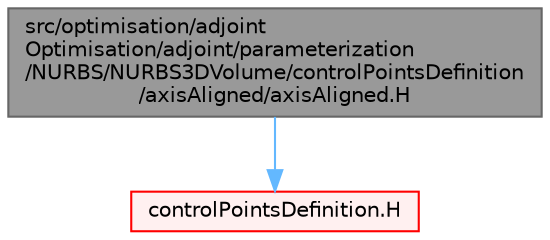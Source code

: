 digraph "src/optimisation/adjointOptimisation/adjoint/parameterization/NURBS/NURBS3DVolume/controlPointsDefinition/axisAligned/axisAligned.H"
{
 // LATEX_PDF_SIZE
  bgcolor="transparent";
  edge [fontname=Helvetica,fontsize=10,labelfontname=Helvetica,labelfontsize=10];
  node [fontname=Helvetica,fontsize=10,shape=box,height=0.2,width=0.4];
  Node1 [id="Node000001",label="src/optimisation/adjoint\lOptimisation/adjoint/parameterization\l/NURBS/NURBS3DVolume/controlPointsDefinition\l/axisAligned/axisAligned.H",height=0.2,width=0.4,color="gray40", fillcolor="grey60", style="filled", fontcolor="black",tooltip=" "];
  Node1 -> Node2 [id="edge1_Node000001_Node000002",color="steelblue1",style="solid",tooltip=" "];
  Node2 [id="Node000002",label="controlPointsDefinition.H",height=0.2,width=0.4,color="red", fillcolor="#FFF0F0", style="filled",URL="$controlPointsDefinition_8H.html",tooltip=" "];
}
